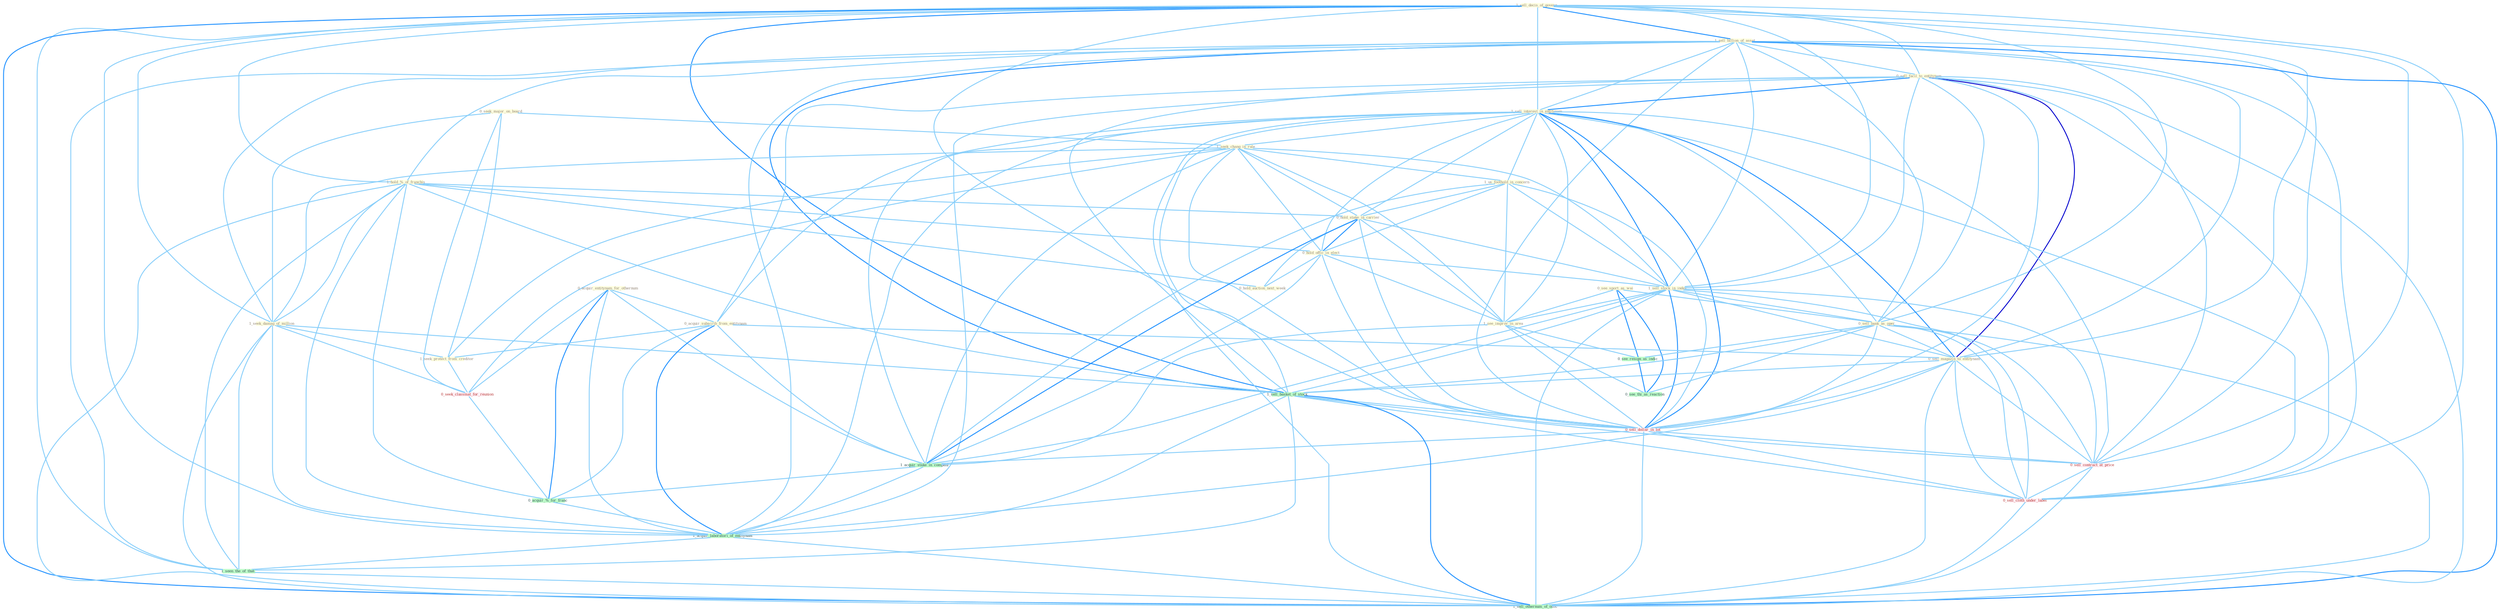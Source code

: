 Graph G{ 
    node
    [shape=polygon,style=filled,width=.5,height=.06,color="#BDFCC9",fixedsize=true,fontsize=4,
    fontcolor="#2f4f4f"];
    {node
    [color="#ffffe0", fontcolor="#8b7d6b"] "0_see_sport_as_wai " "0_seek_major_on_board " "1_sell_decis_of_govern " "1_sell_billion_of_asset " "0_sell_facil_to_entitynam " "1_hold_%_of_franchis " "1_sell_interest_in_entitynam " "1_seek_chang_in_rule " "0_acquir_entitynam_for_othernum " "1_us_foothold_in_concern " "0_hold_stake_in_carrier " "0_hold_offic_in_elect " "1_sell_stock_in_index " "0_hold_auction_next_week " "1_seek_damag_of_million " "0_acquir_subscrib_from_entitynam " "1_seek_protect_from_creditor " "0_sell_bank_as_oper " "1_see_improv_in_area " "0_sell_magazin_to_entitynam "}
{node [color="#fff0f5", fontcolor="#b22222"] "0_seek_classmat_for_reunion " "0_sell_dollar_in_lot " "0_sell_contract_at_price " "0_sell_cloth_under_label "}
edge [color="#B0E2FF"];

	"0_see_sport_as_wai " -- "0_sell_bank_as_oper " [w="1", color="#87cefa" ];
	"0_see_sport_as_wai " -- "1_see_improv_in_area " [w="1", color="#87cefa" ];
	"0_see_sport_as_wai " -- "0_see_resign_as_indic " [w="2", color="#1e90ff" , len=0.8];
	"0_see_sport_as_wai " -- "0_see_thi_as_reaction " [w="2", color="#1e90ff" , len=0.8];
	"0_seek_major_on_board " -- "1_seek_chang_in_rule " [w="1", color="#87cefa" ];
	"0_seek_major_on_board " -- "1_seek_damag_of_million " [w="1", color="#87cefa" ];
	"0_seek_major_on_board " -- "1_seek_protect_from_creditor " [w="1", color="#87cefa" ];
	"0_seek_major_on_board " -- "0_seek_classmat_for_reunion " [w="1", color="#87cefa" ];
	"1_sell_decis_of_govern " -- "1_sell_billion_of_asset " [w="2", color="#1e90ff" , len=0.8];
	"1_sell_decis_of_govern " -- "0_sell_facil_to_entitynam " [w="1", color="#87cefa" ];
	"1_sell_decis_of_govern " -- "1_hold_%_of_franchis " [w="1", color="#87cefa" ];
	"1_sell_decis_of_govern " -- "1_sell_interest_in_entitynam " [w="1", color="#87cefa" ];
	"1_sell_decis_of_govern " -- "1_sell_stock_in_index " [w="1", color="#87cefa" ];
	"1_sell_decis_of_govern " -- "1_seek_damag_of_million " [w="1", color="#87cefa" ];
	"1_sell_decis_of_govern " -- "0_sell_bank_as_oper " [w="1", color="#87cefa" ];
	"1_sell_decis_of_govern " -- "0_sell_magazin_to_entitynam " [w="1", color="#87cefa" ];
	"1_sell_decis_of_govern " -- "1_sell_basket_of_stock " [w="2", color="#1e90ff" , len=0.8];
	"1_sell_decis_of_govern " -- "0_sell_dollar_in_lot " [w="1", color="#87cefa" ];
	"1_sell_decis_of_govern " -- "0_sell_contract_at_price " [w="1", color="#87cefa" ];
	"1_sell_decis_of_govern " -- "1_acquir_laboratori_of_entitynam " [w="1", color="#87cefa" ];
	"1_sell_decis_of_govern " -- "0_sell_cloth_under_label " [w="1", color="#87cefa" ];
	"1_sell_decis_of_govern " -- "1_seen_the_of_that " [w="1", color="#87cefa" ];
	"1_sell_decis_of_govern " -- "1_sell_othernum_of_offic " [w="2", color="#1e90ff" , len=0.8];
	"1_sell_billion_of_asset " -- "0_sell_facil_to_entitynam " [w="1", color="#87cefa" ];
	"1_sell_billion_of_asset " -- "1_hold_%_of_franchis " [w="1", color="#87cefa" ];
	"1_sell_billion_of_asset " -- "1_sell_interest_in_entitynam " [w="1", color="#87cefa" ];
	"1_sell_billion_of_asset " -- "1_sell_stock_in_index " [w="1", color="#87cefa" ];
	"1_sell_billion_of_asset " -- "1_seek_damag_of_million " [w="1", color="#87cefa" ];
	"1_sell_billion_of_asset " -- "0_sell_bank_as_oper " [w="1", color="#87cefa" ];
	"1_sell_billion_of_asset " -- "0_sell_magazin_to_entitynam " [w="1", color="#87cefa" ];
	"1_sell_billion_of_asset " -- "1_sell_basket_of_stock " [w="2", color="#1e90ff" , len=0.8];
	"1_sell_billion_of_asset " -- "0_sell_dollar_in_lot " [w="1", color="#87cefa" ];
	"1_sell_billion_of_asset " -- "0_sell_contract_at_price " [w="1", color="#87cefa" ];
	"1_sell_billion_of_asset " -- "1_acquir_laboratori_of_entitynam " [w="1", color="#87cefa" ];
	"1_sell_billion_of_asset " -- "0_sell_cloth_under_label " [w="1", color="#87cefa" ];
	"1_sell_billion_of_asset " -- "1_seen_the_of_that " [w="1", color="#87cefa" ];
	"1_sell_billion_of_asset " -- "1_sell_othernum_of_offic " [w="2", color="#1e90ff" , len=0.8];
	"0_sell_facil_to_entitynam " -- "1_sell_interest_in_entitynam " [w="2", color="#1e90ff" , len=0.8];
	"0_sell_facil_to_entitynam " -- "1_sell_stock_in_index " [w="1", color="#87cefa" ];
	"0_sell_facil_to_entitynam " -- "0_acquir_subscrib_from_entitynam " [w="1", color="#87cefa" ];
	"0_sell_facil_to_entitynam " -- "0_sell_bank_as_oper " [w="1", color="#87cefa" ];
	"0_sell_facil_to_entitynam " -- "0_sell_magazin_to_entitynam " [w="3", color="#0000cd" , len=0.6];
	"0_sell_facil_to_entitynam " -- "1_sell_basket_of_stock " [w="1", color="#87cefa" ];
	"0_sell_facil_to_entitynam " -- "0_sell_dollar_in_lot " [w="1", color="#87cefa" ];
	"0_sell_facil_to_entitynam " -- "0_sell_contract_at_price " [w="1", color="#87cefa" ];
	"0_sell_facil_to_entitynam " -- "1_acquir_laboratori_of_entitynam " [w="1", color="#87cefa" ];
	"0_sell_facil_to_entitynam " -- "0_sell_cloth_under_label " [w="1", color="#87cefa" ];
	"0_sell_facil_to_entitynam " -- "1_sell_othernum_of_offic " [w="1", color="#87cefa" ];
	"1_hold_%_of_franchis " -- "0_hold_stake_in_carrier " [w="1", color="#87cefa" ];
	"1_hold_%_of_franchis " -- "0_hold_offic_in_elect " [w="1", color="#87cefa" ];
	"1_hold_%_of_franchis " -- "0_hold_auction_next_week " [w="1", color="#87cefa" ];
	"1_hold_%_of_franchis " -- "1_seek_damag_of_million " [w="1", color="#87cefa" ];
	"1_hold_%_of_franchis " -- "1_sell_basket_of_stock " [w="1", color="#87cefa" ];
	"1_hold_%_of_franchis " -- "0_acquir_%_for_franc " [w="1", color="#87cefa" ];
	"1_hold_%_of_franchis " -- "1_acquir_laboratori_of_entitynam " [w="1", color="#87cefa" ];
	"1_hold_%_of_franchis " -- "1_seen_the_of_that " [w="1", color="#87cefa" ];
	"1_hold_%_of_franchis " -- "1_sell_othernum_of_offic " [w="1", color="#87cefa" ];
	"1_sell_interest_in_entitynam " -- "1_seek_chang_in_rule " [w="1", color="#87cefa" ];
	"1_sell_interest_in_entitynam " -- "1_us_foothold_in_concern " [w="1", color="#87cefa" ];
	"1_sell_interest_in_entitynam " -- "0_hold_stake_in_carrier " [w="1", color="#87cefa" ];
	"1_sell_interest_in_entitynam " -- "0_hold_offic_in_elect " [w="1", color="#87cefa" ];
	"1_sell_interest_in_entitynam " -- "1_sell_stock_in_index " [w="2", color="#1e90ff" , len=0.8];
	"1_sell_interest_in_entitynam " -- "0_acquir_subscrib_from_entitynam " [w="1", color="#87cefa" ];
	"1_sell_interest_in_entitynam " -- "0_sell_bank_as_oper " [w="1", color="#87cefa" ];
	"1_sell_interest_in_entitynam " -- "1_see_improv_in_area " [w="1", color="#87cefa" ];
	"1_sell_interest_in_entitynam " -- "0_sell_magazin_to_entitynam " [w="2", color="#1e90ff" , len=0.8];
	"1_sell_interest_in_entitynam " -- "1_sell_basket_of_stock " [w="1", color="#87cefa" ];
	"1_sell_interest_in_entitynam " -- "0_sell_dollar_in_lot " [w="2", color="#1e90ff" , len=0.8];
	"1_sell_interest_in_entitynam " -- "1_acquir_stake_in_compani " [w="1", color="#87cefa" ];
	"1_sell_interest_in_entitynam " -- "0_sell_contract_at_price " [w="1", color="#87cefa" ];
	"1_sell_interest_in_entitynam " -- "1_acquir_laboratori_of_entitynam " [w="1", color="#87cefa" ];
	"1_sell_interest_in_entitynam " -- "0_sell_cloth_under_label " [w="1", color="#87cefa" ];
	"1_sell_interest_in_entitynam " -- "1_sell_othernum_of_offic " [w="1", color="#87cefa" ];
	"1_seek_chang_in_rule " -- "1_us_foothold_in_concern " [w="1", color="#87cefa" ];
	"1_seek_chang_in_rule " -- "0_hold_stake_in_carrier " [w="1", color="#87cefa" ];
	"1_seek_chang_in_rule " -- "0_hold_offic_in_elect " [w="1", color="#87cefa" ];
	"1_seek_chang_in_rule " -- "1_sell_stock_in_index " [w="1", color="#87cefa" ];
	"1_seek_chang_in_rule " -- "1_seek_damag_of_million " [w="1", color="#87cefa" ];
	"1_seek_chang_in_rule " -- "1_seek_protect_from_creditor " [w="1", color="#87cefa" ];
	"1_seek_chang_in_rule " -- "1_see_improv_in_area " [w="1", color="#87cefa" ];
	"1_seek_chang_in_rule " -- "0_seek_classmat_for_reunion " [w="1", color="#87cefa" ];
	"1_seek_chang_in_rule " -- "0_sell_dollar_in_lot " [w="1", color="#87cefa" ];
	"1_seek_chang_in_rule " -- "1_acquir_stake_in_compani " [w="1", color="#87cefa" ];
	"0_acquir_entitynam_for_othernum " -- "0_acquir_subscrib_from_entitynam " [w="1", color="#87cefa" ];
	"0_acquir_entitynam_for_othernum " -- "0_seek_classmat_for_reunion " [w="1", color="#87cefa" ];
	"0_acquir_entitynam_for_othernum " -- "1_acquir_stake_in_compani " [w="1", color="#87cefa" ];
	"0_acquir_entitynam_for_othernum " -- "0_acquir_%_for_franc " [w="2", color="#1e90ff" , len=0.8];
	"0_acquir_entitynam_for_othernum " -- "1_acquir_laboratori_of_entitynam " [w="1", color="#87cefa" ];
	"1_us_foothold_in_concern " -- "0_hold_stake_in_carrier " [w="1", color="#87cefa" ];
	"1_us_foothold_in_concern " -- "0_hold_offic_in_elect " [w="1", color="#87cefa" ];
	"1_us_foothold_in_concern " -- "1_sell_stock_in_index " [w="1", color="#87cefa" ];
	"1_us_foothold_in_concern " -- "1_see_improv_in_area " [w="1", color="#87cefa" ];
	"1_us_foothold_in_concern " -- "0_sell_dollar_in_lot " [w="1", color="#87cefa" ];
	"1_us_foothold_in_concern " -- "1_acquir_stake_in_compani " [w="1", color="#87cefa" ];
	"0_hold_stake_in_carrier " -- "0_hold_offic_in_elect " [w="2", color="#1e90ff" , len=0.8];
	"0_hold_stake_in_carrier " -- "1_sell_stock_in_index " [w="1", color="#87cefa" ];
	"0_hold_stake_in_carrier " -- "0_hold_auction_next_week " [w="1", color="#87cefa" ];
	"0_hold_stake_in_carrier " -- "1_see_improv_in_area " [w="1", color="#87cefa" ];
	"0_hold_stake_in_carrier " -- "0_sell_dollar_in_lot " [w="1", color="#87cefa" ];
	"0_hold_stake_in_carrier " -- "1_acquir_stake_in_compani " [w="2", color="#1e90ff" , len=0.8];
	"0_hold_offic_in_elect " -- "1_sell_stock_in_index " [w="1", color="#87cefa" ];
	"0_hold_offic_in_elect " -- "0_hold_auction_next_week " [w="1", color="#87cefa" ];
	"0_hold_offic_in_elect " -- "1_see_improv_in_area " [w="1", color="#87cefa" ];
	"0_hold_offic_in_elect " -- "0_sell_dollar_in_lot " [w="1", color="#87cefa" ];
	"0_hold_offic_in_elect " -- "1_acquir_stake_in_compani " [w="1", color="#87cefa" ];
	"1_sell_stock_in_index " -- "0_sell_bank_as_oper " [w="1", color="#87cefa" ];
	"1_sell_stock_in_index " -- "1_see_improv_in_area " [w="1", color="#87cefa" ];
	"1_sell_stock_in_index " -- "0_sell_magazin_to_entitynam " [w="1", color="#87cefa" ];
	"1_sell_stock_in_index " -- "1_sell_basket_of_stock " [w="1", color="#87cefa" ];
	"1_sell_stock_in_index " -- "0_sell_dollar_in_lot " [w="2", color="#1e90ff" , len=0.8];
	"1_sell_stock_in_index " -- "1_acquir_stake_in_compani " [w="1", color="#87cefa" ];
	"1_sell_stock_in_index " -- "0_sell_contract_at_price " [w="1", color="#87cefa" ];
	"1_sell_stock_in_index " -- "0_sell_cloth_under_label " [w="1", color="#87cefa" ];
	"1_sell_stock_in_index " -- "1_sell_othernum_of_offic " [w="1", color="#87cefa" ];
	"1_seek_damag_of_million " -- "1_seek_protect_from_creditor " [w="1", color="#87cefa" ];
	"1_seek_damag_of_million " -- "0_seek_classmat_for_reunion " [w="1", color="#87cefa" ];
	"1_seek_damag_of_million " -- "1_sell_basket_of_stock " [w="1", color="#87cefa" ];
	"1_seek_damag_of_million " -- "1_acquir_laboratori_of_entitynam " [w="1", color="#87cefa" ];
	"1_seek_damag_of_million " -- "1_seen_the_of_that " [w="1", color="#87cefa" ];
	"1_seek_damag_of_million " -- "1_sell_othernum_of_offic " [w="1", color="#87cefa" ];
	"0_acquir_subscrib_from_entitynam " -- "1_seek_protect_from_creditor " [w="1", color="#87cefa" ];
	"0_acquir_subscrib_from_entitynam " -- "0_sell_magazin_to_entitynam " [w="1", color="#87cefa" ];
	"0_acquir_subscrib_from_entitynam " -- "1_acquir_stake_in_compani " [w="1", color="#87cefa" ];
	"0_acquir_subscrib_from_entitynam " -- "0_acquir_%_for_franc " [w="1", color="#87cefa" ];
	"0_acquir_subscrib_from_entitynam " -- "1_acquir_laboratori_of_entitynam " [w="2", color="#1e90ff" , len=0.8];
	"1_seek_protect_from_creditor " -- "0_seek_classmat_for_reunion " [w="1", color="#87cefa" ];
	"0_sell_bank_as_oper " -- "0_sell_magazin_to_entitynam " [w="1", color="#87cefa" ];
	"0_sell_bank_as_oper " -- "1_sell_basket_of_stock " [w="1", color="#87cefa" ];
	"0_sell_bank_as_oper " -- "0_sell_dollar_in_lot " [w="1", color="#87cefa" ];
	"0_sell_bank_as_oper " -- "0_see_resign_as_indic " [w="1", color="#87cefa" ];
	"0_sell_bank_as_oper " -- "0_sell_contract_at_price " [w="1", color="#87cefa" ];
	"0_sell_bank_as_oper " -- "0_sell_cloth_under_label " [w="1", color="#87cefa" ];
	"0_sell_bank_as_oper " -- "1_sell_othernum_of_offic " [w="1", color="#87cefa" ];
	"0_sell_bank_as_oper " -- "0_see_thi_as_reaction " [w="1", color="#87cefa" ];
	"1_see_improv_in_area " -- "0_sell_dollar_in_lot " [w="1", color="#87cefa" ];
	"1_see_improv_in_area " -- "0_see_resign_as_indic " [w="1", color="#87cefa" ];
	"1_see_improv_in_area " -- "1_acquir_stake_in_compani " [w="1", color="#87cefa" ];
	"1_see_improv_in_area " -- "0_see_thi_as_reaction " [w="1", color="#87cefa" ];
	"0_sell_magazin_to_entitynam " -- "1_sell_basket_of_stock " [w="1", color="#87cefa" ];
	"0_sell_magazin_to_entitynam " -- "0_sell_dollar_in_lot " [w="1", color="#87cefa" ];
	"0_sell_magazin_to_entitynam " -- "0_sell_contract_at_price " [w="1", color="#87cefa" ];
	"0_sell_magazin_to_entitynam " -- "1_acquir_laboratori_of_entitynam " [w="1", color="#87cefa" ];
	"0_sell_magazin_to_entitynam " -- "0_sell_cloth_under_label " [w="1", color="#87cefa" ];
	"0_sell_magazin_to_entitynam " -- "1_sell_othernum_of_offic " [w="1", color="#87cefa" ];
	"0_seek_classmat_for_reunion " -- "0_acquir_%_for_franc " [w="1", color="#87cefa" ];
	"1_sell_basket_of_stock " -- "0_sell_dollar_in_lot " [w="1", color="#87cefa" ];
	"1_sell_basket_of_stock " -- "0_sell_contract_at_price " [w="1", color="#87cefa" ];
	"1_sell_basket_of_stock " -- "1_acquir_laboratori_of_entitynam " [w="1", color="#87cefa" ];
	"1_sell_basket_of_stock " -- "0_sell_cloth_under_label " [w="1", color="#87cefa" ];
	"1_sell_basket_of_stock " -- "1_seen_the_of_that " [w="1", color="#87cefa" ];
	"1_sell_basket_of_stock " -- "1_sell_othernum_of_offic " [w="2", color="#1e90ff" , len=0.8];
	"0_sell_dollar_in_lot " -- "1_acquir_stake_in_compani " [w="1", color="#87cefa" ];
	"0_sell_dollar_in_lot " -- "0_sell_contract_at_price " [w="1", color="#87cefa" ];
	"0_sell_dollar_in_lot " -- "0_sell_cloth_under_label " [w="1", color="#87cefa" ];
	"0_sell_dollar_in_lot " -- "1_sell_othernum_of_offic " [w="1", color="#87cefa" ];
	"0_see_resign_as_indic " -- "0_see_thi_as_reaction " [w="2", color="#1e90ff" , len=0.8];
	"1_acquir_stake_in_compani " -- "0_acquir_%_for_franc " [w="1", color="#87cefa" ];
	"1_acquir_stake_in_compani " -- "1_acquir_laboratori_of_entitynam " [w="1", color="#87cefa" ];
	"0_acquir_%_for_franc " -- "1_acquir_laboratori_of_entitynam " [w="1", color="#87cefa" ];
	"0_sell_contract_at_price " -- "0_sell_cloth_under_label " [w="1", color="#87cefa" ];
	"0_sell_contract_at_price " -- "1_sell_othernum_of_offic " [w="1", color="#87cefa" ];
	"1_acquir_laboratori_of_entitynam " -- "1_seen_the_of_that " [w="1", color="#87cefa" ];
	"1_acquir_laboratori_of_entitynam " -- "1_sell_othernum_of_offic " [w="1", color="#87cefa" ];
	"0_sell_cloth_under_label " -- "1_sell_othernum_of_offic " [w="1", color="#87cefa" ];
	"1_seen_the_of_that " -- "1_sell_othernum_of_offic " [w="1", color="#87cefa" ];
}